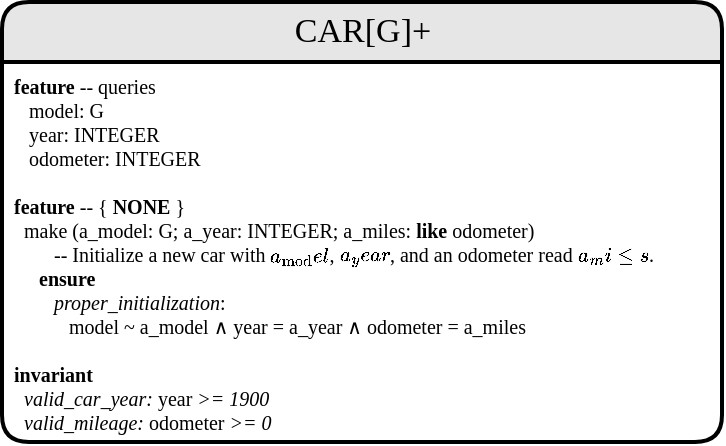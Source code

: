 <mxfile version="13.2.4"><diagram id="MZLxTZh8a52DbYzH9WBO" name="Page-1"><mxGraphModel dx="1563" dy="404" grid="1" gridSize="10" guides="1" tooltips="1" connect="1" arrows="1" fold="1" page="1" pageScale="1" pageWidth="850" pageHeight="1100" math="0" shadow="0"><root><mxCell id="0"/><mxCell id="1" parent="0"/><mxCell id="kDaVT_cIRZX92Hihhjsc-3" value="CAR[G]+" style="swimlane;html=1;childLayout=stackLayout;horizontal=1;startSize=30;horizontalStack=0;fillColor=#E6E6E6;fontColor=#000000;rounded=1;fontSize=17;fontStyle=0;strokeWidth=2;resizeParent=0;resizeLast=1;shadow=0;dashed=0;align=center;fontFamily=Verdena;" vertex="1" parent="1"><mxGeometry x="-820" y="30" width="360" height="220" as="geometry"/></mxCell><mxCell id="kDaVT_cIRZX92Hihhjsc-4" value="&lt;div&gt;&lt;b&gt;feature &lt;/b&gt;-- queries&lt;b&gt;&lt;br&gt;&lt;/b&gt;&lt;/div&gt;&lt;div&gt;&lt;b&gt;&amp;nbsp;&amp;nbsp; &lt;/b&gt;model: G&lt;/div&gt;&lt;div&gt;&lt;b&gt;&amp;nbsp;&amp;nbsp; &lt;/b&gt;year: INTEGER&lt;/div&gt;&lt;div&gt;&lt;b&gt;&amp;nbsp;&amp;nbsp; &lt;/b&gt;odometer: INTEGER&lt;/div&gt;&lt;div&gt;&lt;b&gt;&lt;br&gt;&lt;/b&gt;&lt;/div&gt;&lt;div&gt;&lt;b&gt;feature&lt;/b&gt; -- { &lt;b&gt;NONE&lt;/b&gt; }&lt;/div&gt;&lt;div&gt;&amp;nbsp; make (a_model: G; a_year: INTEGER; a_miles: &lt;b&gt;like&lt;/b&gt; odometer)&lt;/div&gt;&lt;div&gt;&amp;nbsp;&amp;nbsp;&amp;nbsp;&amp;nbsp;&amp;nbsp;&amp;nbsp;&amp;nbsp; -- Initialize a new car with `a_model`, `a_year`, and an odometer read `a_miles`.&lt;/div&gt;&lt;div&gt;&amp;nbsp;&amp;nbsp;&amp;nbsp;&amp;nbsp; &lt;b&gt;ensure&lt;/b&gt;&lt;br&gt;&amp;nbsp;&amp;nbsp;&amp;nbsp;&amp;nbsp;&amp;nbsp;&amp;nbsp;&amp;nbsp; &lt;i&gt;proper_initialization&lt;/i&gt;:&lt;br&gt;&amp;nbsp;&amp;nbsp;&amp;nbsp; &amp;nbsp;&amp;nbsp;&amp;nbsp; &amp;nbsp;&amp;nbsp; model ~ a_model ∧ year = a_year ∧ odometer = a_miles&lt;/div&gt;&lt;div&gt;&lt;br&gt;&lt;/div&gt;&lt;div&gt;&lt;b&gt;invariant&lt;/b&gt;&lt;br&gt;&lt;/div&gt;&amp;nbsp; &lt;i&gt;valid_car_year: &lt;/i&gt;year&lt;i&gt; &amp;gt;= 1900&lt;br&gt;&amp;nbsp; valid_mileage: &lt;/i&gt;odometer&lt;i&gt; &amp;gt;= 0&lt;/i&gt;" style="whiteSpace=wrap;html=1;align=left;strokeColor=none;fillColor=none;spacingLeft=4;fontSize=10;verticalAlign=top;resizable=0;rotatable=0;part=1;fontFamily=Verdena;" vertex="1" parent="kDaVT_cIRZX92Hihhjsc-3"><mxGeometry y="30" width="360" height="190" as="geometry"/></mxCell></root></mxGraphModel></diagram></mxfile>
